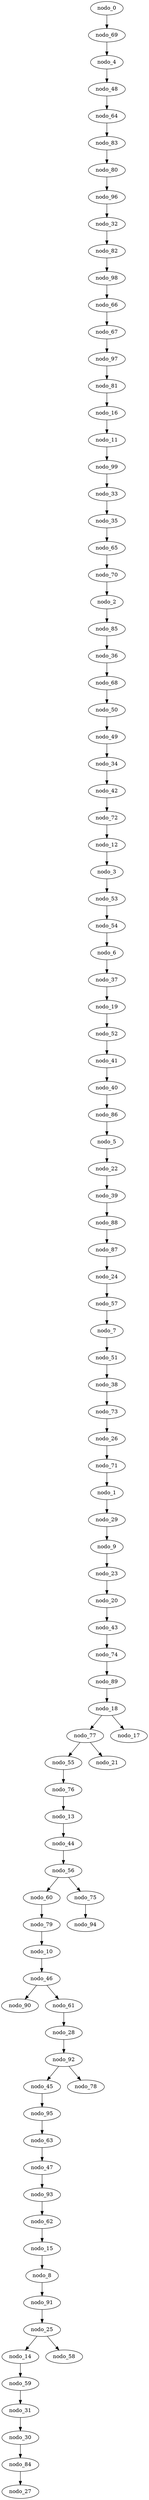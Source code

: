 digraph gen_erdos_ren_100_dfs_r {
  nodo_1 -> nodo_29;
  nodo_46 -> nodo_90;
  nodo_81 -> nodo_16;
  nodo_37 -> nodo_19;
  nodo_64 -> nodo_83;
  nodo_6 -> nodo_37;
  nodo_71 -> nodo_1;
  nodo_89 -> nodo_18;
  nodo_72 -> nodo_12;
  nodo_9 -> nodo_23;
  nodo_56 -> nodo_60;
  nodo_22 -> nodo_39;
  nodo_38 -> nodo_73;
  nodo_0 -> nodo_69;
  nodo_23 -> nodo_20;
  nodo_68 -> nodo_50;
  nodo_86 -> nodo_5;
  nodo_2 -> nodo_85;
  nodo_3 -> nodo_53;
  nodo_18 -> nodo_77;
  nodo_44 -> nodo_56;
  nodo_56 -> nodo_75;
  nodo_31 -> nodo_30;
  nodo_93 -> nodo_62;
  nodo_32 -> nodo_82;
  nodo_75 -> nodo_94;
  nodo_25 -> nodo_14;
  nodo_33 -> nodo_35;
  nodo_84 -> nodo_27;
  nodo_65 -> nodo_70;
  nodo_67 -> nodo_97;
  nodo_35 -> nodo_65;
  nodo_63 -> nodo_47;
  nodo_11 -> nodo_99;
  nodo_70 -> nodo_2;
  nodo_40 -> nodo_86;
  nodo_29 -> nodo_9;
  nodo_61 -> nodo_28;
  nodo_52 -> nodo_41;
  nodo_92 -> nodo_45;
  nodo_8 -> nodo_91;
  nodo_24 -> nodo_57;
  nodo_43 -> nodo_74;
  nodo_28 -> nodo_92;
  nodo_10 -> nodo_46;
  nodo_45 -> nodo_95;
  nodo_46 -> nodo_61;
  nodo_26 -> nodo_71;
  nodo_4 -> nodo_48;
  nodo_13 -> nodo_44;
  nodo_77 -> nodo_55;
  nodo_12 -> nodo_3;
  nodo_74 -> nodo_89;
  nodo_97 -> nodo_81;
  nodo_41 -> nodo_40;
  nodo_14 -> nodo_59;
  nodo_54 -> nodo_6;
  nodo_83 -> nodo_80;
  nodo_5 -> nodo_22;
  nodo_39 -> nodo_88;
  nodo_62 -> nodo_15;
  nodo_60 -> nodo_79;
  nodo_73 -> nodo_26;
  nodo_69 -> nodo_4;
  nodo_47 -> nodo_93;
  nodo_49 -> nodo_34;
  nodo_76 -> nodo_13;
  nodo_82 -> nodo_98;
  nodo_50 -> nodo_49;
  nodo_87 -> nodo_24;
  nodo_48 -> nodo_64;
  nodo_88 -> nodo_87;
  nodo_66 -> nodo_67;
  nodo_16 -> nodo_11;
  nodo_7 -> nodo_51;
  nodo_79 -> nodo_10;
  nodo_57 -> nodo_7;
  nodo_25 -> nodo_58;
  nodo_42 -> nodo_72;
  nodo_15 -> nodo_8;
  nodo_85 -> nodo_36;
  nodo_19 -> nodo_52;
  nodo_55 -> nodo_76;
  nodo_98 -> nodo_66;
  nodo_77 -> nodo_21;
  nodo_59 -> nodo_31;
  nodo_99 -> nodo_33;
  nodo_53 -> nodo_54;
  nodo_80 -> nodo_96;
  nodo_51 -> nodo_38;
  nodo_91 -> nodo_25;
  nodo_18 -> nodo_17;
  nodo_36 -> nodo_68;
  nodo_20 -> nodo_43;
  nodo_34 -> nodo_42;
  nodo_30 -> nodo_84;
  nodo_96 -> nodo_32;
  nodo_95 -> nodo_63;
  nodo_92 -> nodo_78;
}